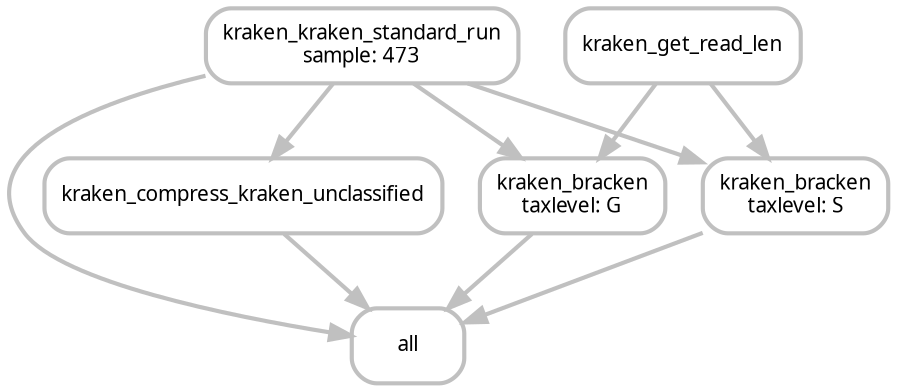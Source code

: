 digraph snakemake_dag {
    graph[bgcolor=white, margin=0];
    node[shape=box, style=rounded, fontname=sans,                 fontsize=10, penwidth=2];
    edge[penwidth=2, color=grey];
	0[label = "all", color = "grey", style="rounded"];
	1[label = "kraken_kraken_standard_run\nsample: 473", color = "grey", style="rounded"];
	2[label = "kraken_compress_kraken_unclassified", color = "grey", style="rounded"];
	3[label = "kraken_get_read_len", color = "grey", style="rounded"];
	4[label = "kraken_bracken\ntaxlevel: G", color = "grey", style="rounded"];
	5[label = "kraken_bracken\ntaxlevel: S", color = "grey", style="rounded"];
	1 -> 0
	2 -> 0
	4 -> 0
	5 -> 0
	1 -> 2
	3 -> 4
	1 -> 4
	3 -> 5
	1 -> 5
}            

